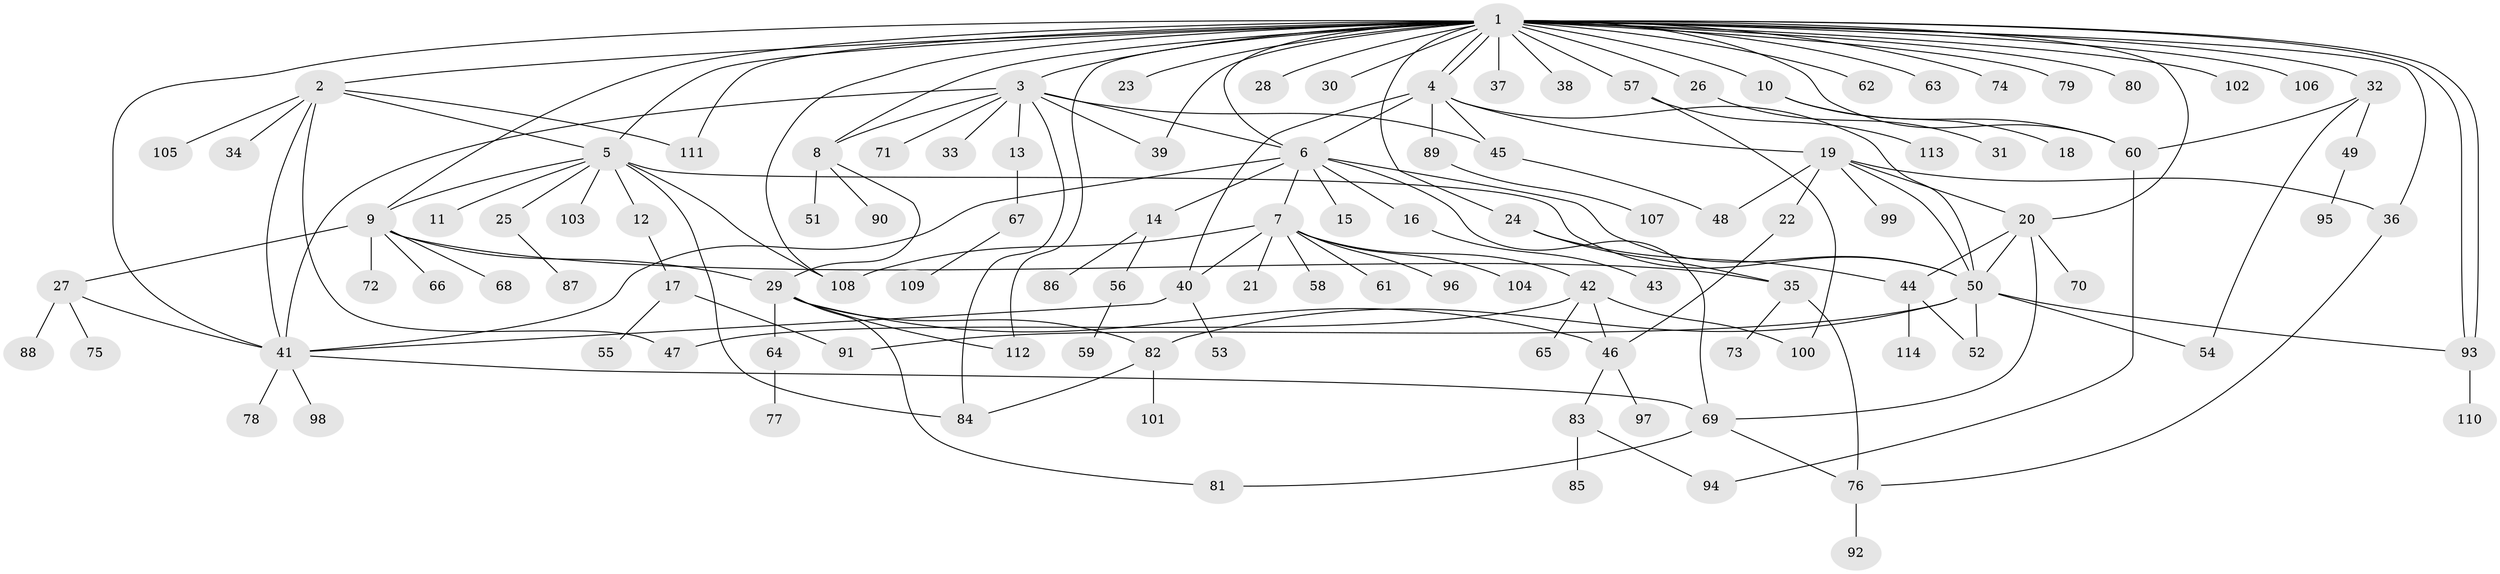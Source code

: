 // Generated by graph-tools (version 1.1) at 2025/49/03/09/25 03:49:48]
// undirected, 114 vertices, 161 edges
graph export_dot {
graph [start="1"]
  node [color=gray90,style=filled];
  1;
  2;
  3;
  4;
  5;
  6;
  7;
  8;
  9;
  10;
  11;
  12;
  13;
  14;
  15;
  16;
  17;
  18;
  19;
  20;
  21;
  22;
  23;
  24;
  25;
  26;
  27;
  28;
  29;
  30;
  31;
  32;
  33;
  34;
  35;
  36;
  37;
  38;
  39;
  40;
  41;
  42;
  43;
  44;
  45;
  46;
  47;
  48;
  49;
  50;
  51;
  52;
  53;
  54;
  55;
  56;
  57;
  58;
  59;
  60;
  61;
  62;
  63;
  64;
  65;
  66;
  67;
  68;
  69;
  70;
  71;
  72;
  73;
  74;
  75;
  76;
  77;
  78;
  79;
  80;
  81;
  82;
  83;
  84;
  85;
  86;
  87;
  88;
  89;
  90;
  91;
  92;
  93;
  94;
  95;
  96;
  97;
  98;
  99;
  100;
  101;
  102;
  103;
  104;
  105;
  106;
  107;
  108;
  109;
  110;
  111;
  112;
  113;
  114;
  1 -- 2;
  1 -- 3;
  1 -- 4;
  1 -- 4;
  1 -- 5;
  1 -- 6;
  1 -- 8;
  1 -- 9;
  1 -- 10;
  1 -- 20;
  1 -- 23;
  1 -- 24;
  1 -- 26;
  1 -- 28;
  1 -- 30;
  1 -- 32;
  1 -- 36;
  1 -- 37;
  1 -- 38;
  1 -- 39;
  1 -- 41;
  1 -- 57;
  1 -- 60;
  1 -- 62;
  1 -- 63;
  1 -- 74;
  1 -- 79;
  1 -- 80;
  1 -- 93;
  1 -- 93;
  1 -- 102;
  1 -- 106;
  1 -- 108;
  1 -- 111;
  1 -- 112;
  2 -- 5;
  2 -- 34;
  2 -- 41;
  2 -- 47;
  2 -- 105;
  2 -- 111;
  3 -- 6;
  3 -- 8;
  3 -- 13;
  3 -- 33;
  3 -- 39;
  3 -- 41;
  3 -- 45;
  3 -- 71;
  3 -- 84;
  4 -- 6;
  4 -- 19;
  4 -- 40;
  4 -- 45;
  4 -- 50;
  4 -- 89;
  5 -- 9;
  5 -- 11;
  5 -- 12;
  5 -- 25;
  5 -- 50;
  5 -- 84;
  5 -- 103;
  5 -- 108;
  6 -- 7;
  6 -- 14;
  6 -- 15;
  6 -- 16;
  6 -- 41;
  6 -- 50;
  6 -- 69;
  7 -- 21;
  7 -- 40;
  7 -- 42;
  7 -- 58;
  7 -- 61;
  7 -- 96;
  7 -- 104;
  7 -- 108;
  8 -- 29;
  8 -- 51;
  8 -- 90;
  9 -- 27;
  9 -- 29;
  9 -- 35;
  9 -- 66;
  9 -- 68;
  9 -- 72;
  10 -- 18;
  10 -- 60;
  12 -- 17;
  13 -- 67;
  14 -- 56;
  14 -- 86;
  16 -- 43;
  17 -- 55;
  17 -- 91;
  19 -- 20;
  19 -- 22;
  19 -- 36;
  19 -- 48;
  19 -- 50;
  19 -- 99;
  20 -- 44;
  20 -- 50;
  20 -- 69;
  20 -- 70;
  22 -- 46;
  24 -- 35;
  24 -- 44;
  25 -- 87;
  26 -- 31;
  27 -- 41;
  27 -- 75;
  27 -- 88;
  29 -- 46;
  29 -- 64;
  29 -- 81;
  29 -- 82;
  29 -- 112;
  32 -- 49;
  32 -- 54;
  32 -- 60;
  35 -- 73;
  35 -- 76;
  36 -- 76;
  40 -- 41;
  40 -- 53;
  41 -- 69;
  41 -- 78;
  41 -- 98;
  42 -- 46;
  42 -- 47;
  42 -- 65;
  42 -- 100;
  44 -- 52;
  44 -- 114;
  45 -- 48;
  46 -- 83;
  46 -- 97;
  49 -- 95;
  50 -- 52;
  50 -- 54;
  50 -- 82;
  50 -- 91;
  50 -- 93;
  56 -- 59;
  57 -- 100;
  57 -- 113;
  60 -- 94;
  64 -- 77;
  67 -- 109;
  69 -- 76;
  69 -- 81;
  76 -- 92;
  82 -- 84;
  82 -- 101;
  83 -- 85;
  83 -- 94;
  89 -- 107;
  93 -- 110;
}
